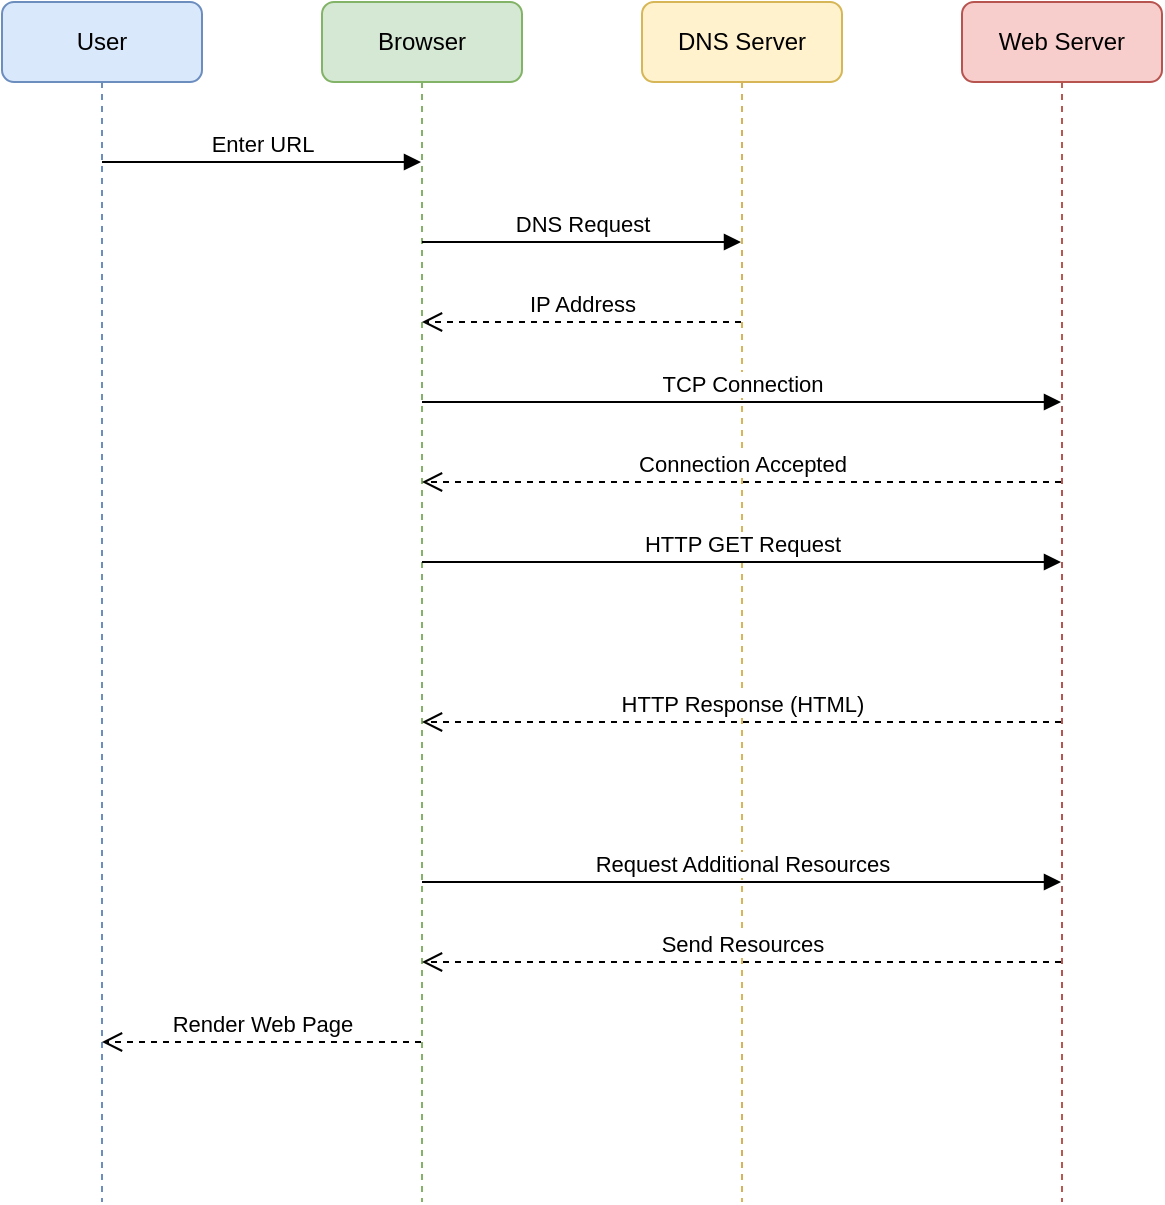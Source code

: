 <mxGraphModel dx="956" dy="601" grid="0" gridSize="10" guides="1" tooltips="1" connect="1" arrows="1" fold="1" page="1" pageScale="1" pageWidth="827" pageHeight="1169" math="0" shadow="0">
  <root>
    <mxCell id="0" />
    <mxCell id="1" parent="0" />
    <mxCell id="2" value="User" style="shape=umlLifeline;perimeter=lifelinePerimeter;whiteSpace=wrap;html=1;container=1;dropTarget=0;collapsible=0;recursiveResize=0;outlineConnect=0;portConstraint=eastwest;newEdgeStyle={&quot;edgeStyle&quot;:&quot;elbowEdgeStyle&quot;,&quot;elbow&quot;:&quot;vertical&quot;,&quot;curved&quot;:0,&quot;rounded&quot;:0};rounded=1;fillColor=#dae8fc;strokeColor=#6c8ebf;" vertex="1" parent="1">
      <mxGeometry x="40" y="40" width="100" height="600" as="geometry" />
    </mxCell>
    <mxCell id="3" value="Browser" style="shape=umlLifeline;perimeter=lifelinePerimeter;whiteSpace=wrap;html=1;container=1;dropTarget=0;collapsible=0;recursiveResize=0;outlineConnect=0;portConstraint=eastwest;newEdgeStyle={&quot;edgeStyle&quot;:&quot;elbowEdgeStyle&quot;,&quot;elbow&quot;:&quot;vertical&quot;,&quot;curved&quot;:0,&quot;rounded&quot;:0};rounded=1;fillColor=#d5e8d4;strokeColor=#82b366;" vertex="1" parent="1">
      <mxGeometry x="200" y="40" width="100" height="600" as="geometry" />
    </mxCell>
    <mxCell id="4" value="DNS Server" style="shape=umlLifeline;perimeter=lifelinePerimeter;whiteSpace=wrap;html=1;container=1;dropTarget=0;collapsible=0;recursiveResize=0;outlineConnect=0;portConstraint=eastwest;newEdgeStyle={&quot;edgeStyle&quot;:&quot;elbowEdgeStyle&quot;,&quot;elbow&quot;:&quot;vertical&quot;,&quot;curved&quot;:0,&quot;rounded&quot;:0};rounded=1;fillColor=#fff2cc;strokeColor=#d6b656;" vertex="1" parent="1">
      <mxGeometry x="360" y="40" width="100" height="600" as="geometry" />
    </mxCell>
    <mxCell id="5" value="Web Server" style="shape=umlLifeline;perimeter=lifelinePerimeter;whiteSpace=wrap;html=1;container=1;dropTarget=0;collapsible=0;recursiveResize=0;outlineConnect=0;portConstraint=eastwest;newEdgeStyle={&quot;edgeStyle&quot;:&quot;elbowEdgeStyle&quot;,&quot;elbow&quot;:&quot;vertical&quot;,&quot;curved&quot;:0,&quot;rounded&quot;:0};rounded=1;fillColor=#f8cecc;strokeColor=#b85450;" vertex="1" parent="1">
      <mxGeometry x="520" y="40" width="100" height="600" as="geometry" />
    </mxCell>
    <mxCell id="6" value="Enter URL" style="html=1;verticalAlign=bottom;endArrow=block;edgeStyle=elbowEdgeStyle;elbow=vertical;curved=0;rounded=1;" edge="1" parent="1" source="2" target="3">
      <mxGeometry relative="1" as="geometry">
        <mxPoint x="95" y="120" as="sourcePoint" />
        <Array as="points">
          <mxPoint x="180" y="120" />
        </Array>
      </mxGeometry>
    </mxCell>
    <mxCell id="7" value="DNS Request" style="html=1;verticalAlign=bottom;endArrow=block;edgeStyle=elbowEdgeStyle;elbow=vertical;curved=0;rounded=1;" edge="1" parent="1" source="3" target="4">
      <mxGeometry relative="1" as="geometry">
        <mxPoint x="255" y="160" as="sourcePoint" />
        <Array as="points">
          <mxPoint x="340" y="160" />
        </Array>
      </mxGeometry>
    </mxCell>
    <mxCell id="8" value="IP Address" style="html=1;verticalAlign=bottom;endArrow=open;dashed=1;endSize=8;edgeStyle=elbowEdgeStyle;elbow=vertical;curved=0;rounded=1;" edge="1" parent="1" source="4" target="3">
      <mxGeometry relative="1" as="geometry">
        <mxPoint x="255" y="200" as="targetPoint" />
        <Array as="points">
          <mxPoint x="340" y="200" />
        </Array>
      </mxGeometry>
    </mxCell>
    <mxCell id="9" value="TCP Connection" style="html=1;verticalAlign=bottom;endArrow=block;edgeStyle=elbowEdgeStyle;elbow=vertical;curved=0;rounded=1;" edge="1" parent="1" source="3" target="5">
      <mxGeometry relative="1" as="geometry">
        <mxPoint x="255" y="240" as="sourcePoint" />
        <Array as="points">
          <mxPoint x="420" y="240" />
        </Array>
      </mxGeometry>
    </mxCell>
    <mxCell id="10" value="Connection Accepted" style="html=1;verticalAlign=bottom;endArrow=open;dashed=1;endSize=8;edgeStyle=elbowEdgeStyle;elbow=vertical;curved=0;rounded=1;" edge="1" parent="1" source="5" target="3">
      <mxGeometry relative="1" as="geometry">
        <mxPoint x="255" y="280" as="targetPoint" />
        <Array as="points">
          <mxPoint x="420" y="280" />
        </Array>
      </mxGeometry>
    </mxCell>
    <mxCell id="11" value="HTTP GET Request" style="html=1;verticalAlign=bottom;endArrow=block;edgeStyle=elbowEdgeStyle;elbow=vertical;curved=0;rounded=1;" edge="1" parent="1" source="3" target="5">
      <mxGeometry relative="1" as="geometry">
        <mxPoint x="255" y="320" as="sourcePoint" />
        <Array as="points">
          <mxPoint x="420" y="320" />
        </Array>
      </mxGeometry>
    </mxCell>
    <mxCell id="12" value="HTTP Response (HTML)" style="html=1;verticalAlign=bottom;endArrow=open;dashed=1;endSize=8;edgeStyle=elbowEdgeStyle;elbow=vertical;curved=0;rounded=1;" edge="1" parent="1" source="5" target="3">
      <mxGeometry relative="1" as="geometry">
        <mxPoint x="255" y="400" as="targetPoint" />
        <Array as="points">
          <mxPoint x="420" y="400" />
        </Array>
      </mxGeometry>
    </mxCell>
    <mxCell id="13" value="Request Additional Resources" style="html=1;verticalAlign=bottom;endArrow=block;edgeStyle=elbowEdgeStyle;elbow=vertical;curved=0;rounded=1;" edge="1" parent="1" source="3" target="5">
      <mxGeometry relative="1" as="geometry">
        <mxPoint x="255" y="480" as="sourcePoint" />
        <Array as="points">
          <mxPoint x="420" y="480" />
        </Array>
      </mxGeometry>
    </mxCell>
    <mxCell id="14" value="Send Resources" style="html=1;verticalAlign=bottom;endArrow=open;dashed=1;endSize=8;edgeStyle=elbowEdgeStyle;elbow=vertical;curved=0;rounded=1;" edge="1" parent="1" source="5" target="3">
      <mxGeometry relative="1" as="geometry">
        <mxPoint x="255" y="520" as="targetPoint" />
        <Array as="points">
          <mxPoint x="420" y="520" />
        </Array>
      </mxGeometry>
    </mxCell>
    <mxCell id="15" value="Render Web Page" style="html=1;verticalAlign=bottom;endArrow=open;dashed=1;endSize=8;edgeStyle=elbowEdgeStyle;elbow=vertical;curved=0;rounded=1;" edge="1" parent="1" source="3" target="2">
      <mxGeometry relative="1" as="geometry">
        <mxPoint x="95" y="560" as="targetPoint" />
        <Array as="points">
          <mxPoint x="180" y="560" />
        </Array>
      </mxGeometry>
    </mxCell>
  </root>
</mxGraphModel>
